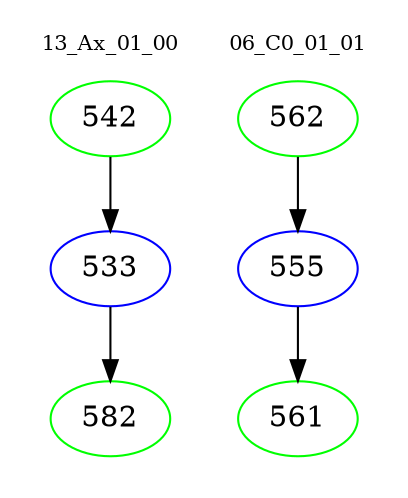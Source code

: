 digraph{
subgraph cluster_0 {
color = white
label = "13_Ax_01_00";
fontsize=10;
T0_542 [label="542", color="green"]
T0_542 -> T0_533 [color="black"]
T0_533 [label="533", color="blue"]
T0_533 -> T0_582 [color="black"]
T0_582 [label="582", color="green"]
}
subgraph cluster_1 {
color = white
label = "06_C0_01_01";
fontsize=10;
T1_562 [label="562", color="green"]
T1_562 -> T1_555 [color="black"]
T1_555 [label="555", color="blue"]
T1_555 -> T1_561 [color="black"]
T1_561 [label="561", color="green"]
}
}

